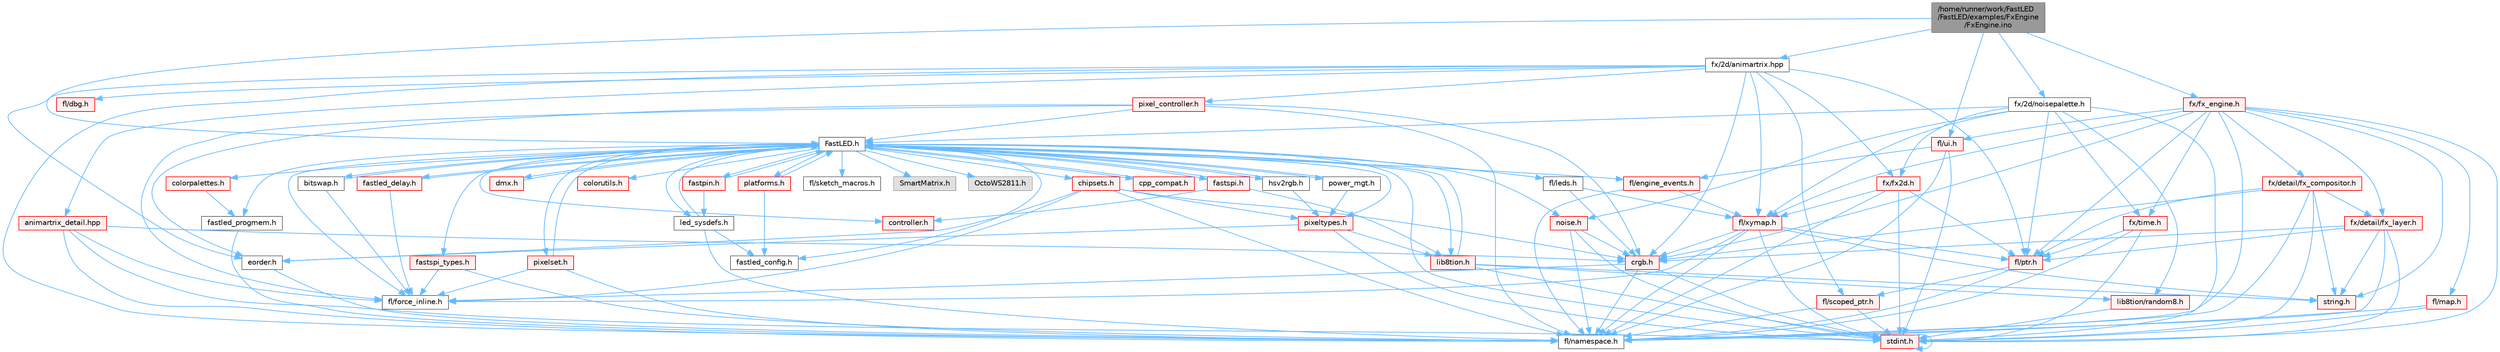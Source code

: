 digraph "/home/runner/work/FastLED/FastLED/examples/FxEngine/FxEngine.ino"
{
 // INTERACTIVE_SVG=YES
 // LATEX_PDF_SIZE
  bgcolor="transparent";
  edge [fontname=Helvetica,fontsize=10,labelfontname=Helvetica,labelfontsize=10];
  node [fontname=Helvetica,fontsize=10,shape=box,height=0.2,width=0.4];
  Node1 [id="Node000001",label="/home/runner/work/FastLED\l/FastLED/examples/FxEngine\l/FxEngine.ino",height=0.2,width=0.4,color="gray40", fillcolor="grey60", style="filled", fontcolor="black",tooltip="Demonstrates how to use the FxEngine to switch between different effects on a 2D LED matrix."];
  Node1 -> Node2 [id="edge1_Node000001_Node000002",color="steelblue1",style="solid",tooltip=" "];
  Node2 [id="Node000002",label="FastLED.h",height=0.2,width=0.4,color="grey40", fillcolor="white", style="filled",URL="$db/d97/_fast_l_e_d_8h.html",tooltip="central include file for FastLED, defines the CFastLED class/object"];
  Node2 -> Node3 [id="edge2_Node000002_Node000003",color="steelblue1",style="solid",tooltip=" "];
  Node3 [id="Node000003",label="stdint.h",height=0.2,width=0.4,color="red", fillcolor="#FFF0F0", style="filled",URL="$df/dd8/stdint_8h.html",tooltip=" "];
  Node3 -> Node3 [id="edge3_Node000003_Node000003",color="steelblue1",style="solid",tooltip=" "];
  Node2 -> Node5 [id="edge4_Node000002_Node000005",color="steelblue1",style="solid",tooltip=" "];
  Node5 [id="Node000005",label="SmartMatrix.h",height=0.2,width=0.4,color="grey60", fillcolor="#E0E0E0", style="filled",tooltip=" "];
  Node2 -> Node6 [id="edge5_Node000002_Node000006",color="steelblue1",style="solid",tooltip=" "];
  Node6 [id="Node000006",label="OctoWS2811.h",height=0.2,width=0.4,color="grey60", fillcolor="#E0E0E0", style="filled",tooltip=" "];
  Node2 -> Node7 [id="edge6_Node000002_Node000007",color="steelblue1",style="solid",tooltip=" "];
  Node7 [id="Node000007",label="fl/force_inline.h",height=0.2,width=0.4,color="grey40", fillcolor="white", style="filled",URL="$d4/d64/force__inline_8h.html",tooltip=" "];
  Node2 -> Node8 [id="edge7_Node000002_Node000008",color="steelblue1",style="solid",tooltip=" "];
  Node8 [id="Node000008",label="cpp_compat.h",height=0.2,width=0.4,color="red", fillcolor="#FFF0F0", style="filled",URL="$d9/d13/cpp__compat_8h.html",tooltip="Compatibility functions based on C++ version."];
  Node8 -> Node2 [id="edge8_Node000008_Node000002",color="steelblue1",style="solid",tooltip=" "];
  Node2 -> Node10 [id="edge9_Node000002_Node000010",color="steelblue1",style="solid",tooltip=" "];
  Node10 [id="Node000010",label="fastled_config.h",height=0.2,width=0.4,color="grey40", fillcolor="white", style="filled",URL="$d5/d11/fastled__config_8h.html",tooltip="Contains definitions that can be used to configure FastLED at compile time."];
  Node2 -> Node11 [id="edge10_Node000002_Node000011",color="steelblue1",style="solid",tooltip=" "];
  Node11 [id="Node000011",label="led_sysdefs.h",height=0.2,width=0.4,color="grey40", fillcolor="white", style="filled",URL="$d9/d3e/led__sysdefs_8h.html",tooltip="Determines which platform system definitions to include."];
  Node11 -> Node2 [id="edge11_Node000011_Node000002",color="steelblue1",style="solid",tooltip=" "];
  Node11 -> Node10 [id="edge12_Node000011_Node000010",color="steelblue1",style="solid",tooltip=" "];
  Node11 -> Node12 [id="edge13_Node000011_Node000012",color="steelblue1",style="solid",tooltip=" "];
  Node12 [id="Node000012",label="fl/namespace.h",height=0.2,width=0.4,color="grey40", fillcolor="white", style="filled",URL="$df/d2a/namespace_8h.html",tooltip="Implements the FastLED namespace macros."];
  Node2 -> Node13 [id="edge14_Node000002_Node000013",color="steelblue1",style="solid",tooltip=" "];
  Node13 [id="Node000013",label="fastled_delay.h",height=0.2,width=0.4,color="red", fillcolor="#FFF0F0", style="filled",URL="$d0/da8/fastled__delay_8h.html",tooltip="Utility functions and classes for managing delay cycles."];
  Node13 -> Node2 [id="edge15_Node000013_Node000002",color="steelblue1",style="solid",tooltip=" "];
  Node13 -> Node7 [id="edge16_Node000013_Node000007",color="steelblue1",style="solid",tooltip=" "];
  Node2 -> Node15 [id="edge17_Node000002_Node000015",color="steelblue1",style="solid",tooltip=" "];
  Node15 [id="Node000015",label="bitswap.h",height=0.2,width=0.4,color="grey40", fillcolor="white", style="filled",URL="$de/ded/bitswap_8h.html",tooltip="Functions for doing a rotation of bits/bytes used by parallel output."];
  Node15 -> Node2 [id="edge18_Node000015_Node000002",color="steelblue1",style="solid",tooltip=" "];
  Node15 -> Node7 [id="edge19_Node000015_Node000007",color="steelblue1",style="solid",tooltip=" "];
  Node2 -> Node16 [id="edge20_Node000002_Node000016",color="steelblue1",style="solid",tooltip=" "];
  Node16 [id="Node000016",label="controller.h",height=0.2,width=0.4,color="red", fillcolor="#FFF0F0", style="filled",URL="$d2/dd9/controller_8h.html",tooltip="deprecated: base definitions used by led controllers for writing out led data"];
  Node2 -> Node70 [id="edge21_Node000002_Node000070",color="steelblue1",style="solid",tooltip=" "];
  Node70 [id="Node000070",label="fastpin.h",height=0.2,width=0.4,color="red", fillcolor="#FFF0F0", style="filled",URL="$db/d65/fastpin_8h.html",tooltip="Class base definitions for defining fast pin access."];
  Node70 -> Node2 [id="edge22_Node000070_Node000002",color="steelblue1",style="solid",tooltip=" "];
  Node70 -> Node11 [id="edge23_Node000070_Node000011",color="steelblue1",style="solid",tooltip=" "];
  Node2 -> Node71 [id="edge24_Node000002_Node000071",color="steelblue1",style="solid",tooltip=" "];
  Node71 [id="Node000071",label="fastspi_types.h",height=0.2,width=0.4,color="red", fillcolor="#FFF0F0", style="filled",URL="$d2/ddb/fastspi__types_8h.html",tooltip="Data types and constants used by SPI interfaces."];
  Node71 -> Node7 [id="edge25_Node000071_Node000007",color="steelblue1",style="solid",tooltip=" "];
  Node71 -> Node12 [id="edge26_Node000071_Node000012",color="steelblue1",style="solid",tooltip=" "];
  Node2 -> Node72 [id="edge27_Node000002_Node000072",color="steelblue1",style="solid",tooltip=" "];
  Node72 [id="Node000072",label="dmx.h",height=0.2,width=0.4,color="red", fillcolor="#FFF0F0", style="filled",URL="$d3/de1/dmx_8h.html",tooltip="Defines the DMX512-based LED controllers."];
  Node72 -> Node2 [id="edge28_Node000072_Node000002",color="steelblue1",style="solid",tooltip=" "];
  Node2 -> Node75 [id="edge29_Node000002_Node000075",color="steelblue1",style="solid",tooltip=" "];
  Node75 [id="Node000075",label="platforms.h",height=0.2,width=0.4,color="red", fillcolor="#FFF0F0", style="filled",URL="$da/dc9/platforms_8h.html",tooltip="Determines which platforms headers to include."];
  Node75 -> Node2 [id="edge30_Node000075_Node000002",color="steelblue1",style="solid",tooltip=" "];
  Node75 -> Node10 [id="edge31_Node000075_Node000010",color="steelblue1",style="solid",tooltip=" "];
  Node2 -> Node77 [id="edge32_Node000002_Node000077",color="steelblue1",style="solid",tooltip=" "];
  Node77 [id="Node000077",label="fastled_progmem.h",height=0.2,width=0.4,color="grey40", fillcolor="white", style="filled",URL="$df/dab/fastled__progmem_8h.html",tooltip="Wrapper definitions to allow seamless use of PROGMEM in environments that have it."];
  Node77 -> Node12 [id="edge33_Node000077_Node000012",color="steelblue1",style="solid",tooltip=" "];
  Node2 -> Node19 [id="edge34_Node000002_Node000019",color="steelblue1",style="solid",tooltip=" "];
  Node19 [id="Node000019",label="lib8tion.h",height=0.2,width=0.4,color="red", fillcolor="#FFF0F0", style="filled",URL="$df/da5/lib8tion_8h.html",tooltip="Fast, efficient 8-bit math functions specifically designed for high-performance LED programming."];
  Node19 -> Node2 [id="edge35_Node000019_Node000002",color="steelblue1",style="solid",tooltip=" "];
  Node19 -> Node3 [id="edge36_Node000019_Node000003",color="steelblue1",style="solid",tooltip=" "];
  Node19 -> Node24 [id="edge37_Node000019_Node000024",color="steelblue1",style="solid",tooltip=" "];
  Node24 [id="Node000024",label="string.h",height=0.2,width=0.4,color="red", fillcolor="#FFF0F0", style="filled",URL="$da/d66/string_8h.html",tooltip=" "];
  Node19 -> Node49 [id="edge38_Node000019_Node000049",color="steelblue1",style="solid",tooltip=" "];
  Node49 [id="Node000049",label="lib8tion/random8.h",height=0.2,width=0.4,color="red", fillcolor="#FFF0F0", style="filled",URL="$d9/dfa/random8_8h.html",tooltip="Fast, efficient random number generators specifically designed for high-performance LED programming."];
  Node49 -> Node3 [id="edge39_Node000049_Node000003",color="steelblue1",style="solid",tooltip=" "];
  Node2 -> Node18 [id="edge40_Node000002_Node000018",color="steelblue1",style="solid",tooltip=" "];
  Node18 [id="Node000018",label="pixeltypes.h",height=0.2,width=0.4,color="red", fillcolor="#FFF0F0", style="filled",URL="$d2/dba/pixeltypes_8h.html",tooltip="Includes defintions for RGB and HSV pixels."];
  Node18 -> Node3 [id="edge41_Node000018_Node000003",color="steelblue1",style="solid",tooltip=" "];
  Node18 -> Node19 [id="edge42_Node000018_Node000019",color="steelblue1",style="solid",tooltip=" "];
  Node18 -> Node51 [id="edge43_Node000018_Node000051",color="steelblue1",style="solid",tooltip=" "];
  Node51 [id="Node000051",label="eorder.h",height=0.2,width=0.4,color="grey40", fillcolor="white", style="filled",URL="$db/d07/eorder_8h.html",tooltip="Defines color channel ordering enumerations."];
  Node51 -> Node12 [id="edge44_Node000051_Node000012",color="steelblue1",style="solid",tooltip=" "];
  Node2 -> Node78 [id="edge45_Node000002_Node000078",color="steelblue1",style="solid",tooltip=" "];
  Node78 [id="Node000078",label="hsv2rgb.h",height=0.2,width=0.4,color="grey40", fillcolor="white", style="filled",URL="$de/d9a/hsv2rgb_8h.html",tooltip="Functions to convert from the HSV colorspace to the RGB colorspace."];
  Node78 -> Node2 [id="edge46_Node000078_Node000002",color="steelblue1",style="solid",tooltip=" "];
  Node78 -> Node18 [id="edge47_Node000078_Node000018",color="steelblue1",style="solid",tooltip=" "];
  Node2 -> Node79 [id="edge48_Node000002_Node000079",color="steelblue1",style="solid",tooltip=" "];
  Node79 [id="Node000079",label="colorutils.h",height=0.2,width=0.4,color="red", fillcolor="#FFF0F0", style="filled",URL="$d1/dfb/colorutils_8h.html",tooltip=" "];
  Node2 -> Node84 [id="edge49_Node000002_Node000084",color="steelblue1",style="solid",tooltip=" "];
  Node84 [id="Node000084",label="pixelset.h",height=0.2,width=0.4,color="red", fillcolor="#FFF0F0", style="filled",URL="$d4/d46/pixelset_8h.html",tooltip="Declares classes for managing logical groups of LEDs."];
  Node84 -> Node7 [id="edge50_Node000084_Node000007",color="steelblue1",style="solid",tooltip=" "];
  Node84 -> Node12 [id="edge51_Node000084_Node000012",color="steelblue1",style="solid",tooltip=" "];
  Node84 -> Node2 [id="edge52_Node000084_Node000002",color="steelblue1",style="solid",tooltip=" "];
  Node2 -> Node85 [id="edge53_Node000002_Node000085",color="steelblue1",style="solid",tooltip=" "];
  Node85 [id="Node000085",label="colorpalettes.h",height=0.2,width=0.4,color="red", fillcolor="#FFF0F0", style="filled",URL="$dc/dcc/colorpalettes_8h.html",tooltip="Declarations for the predefined color palettes supplied by FastLED."];
  Node85 -> Node77 [id="edge54_Node000085_Node000077",color="steelblue1",style="solid",tooltip=" "];
  Node2 -> Node86 [id="edge55_Node000002_Node000086",color="steelblue1",style="solid",tooltip=" "];
  Node86 [id="Node000086",label="noise.h",height=0.2,width=0.4,color="red", fillcolor="#FFF0F0", style="filled",URL="$d1/d31/noise_8h.html",tooltip="Functions to generate and fill arrays with noise."];
  Node86 -> Node3 [id="edge56_Node000086_Node000003",color="steelblue1",style="solid",tooltip=" "];
  Node86 -> Node45 [id="edge57_Node000086_Node000045",color="steelblue1",style="solid",tooltip=" "];
  Node45 [id="Node000045",label="crgb.h",height=0.2,width=0.4,color="red", fillcolor="#FFF0F0", style="filled",URL="$db/dd1/crgb_8h.html",tooltip="Defines the red, green, and blue (RGB) pixel struct."];
  Node45 -> Node3 [id="edge58_Node000045_Node000003",color="steelblue1",style="solid",tooltip=" "];
  Node45 -> Node12 [id="edge59_Node000045_Node000012",color="steelblue1",style="solid",tooltip=" "];
  Node45 -> Node7 [id="edge60_Node000045_Node000007",color="steelblue1",style="solid",tooltip=" "];
  Node86 -> Node12 [id="edge61_Node000086_Node000012",color="steelblue1",style="solid",tooltip=" "];
  Node2 -> Node87 [id="edge62_Node000002_Node000087",color="steelblue1",style="solid",tooltip=" "];
  Node87 [id="Node000087",label="power_mgt.h",height=0.2,width=0.4,color="grey40", fillcolor="white", style="filled",URL="$dc/d5b/power__mgt_8h.html",tooltip="Functions to limit the power used by FastLED."];
  Node87 -> Node2 [id="edge63_Node000087_Node000002",color="steelblue1",style="solid",tooltip=" "];
  Node87 -> Node18 [id="edge64_Node000087_Node000018",color="steelblue1",style="solid",tooltip=" "];
  Node2 -> Node88 [id="edge65_Node000002_Node000088",color="steelblue1",style="solid",tooltip=" "];
  Node88 [id="Node000088",label="fastspi.h",height=0.2,width=0.4,color="red", fillcolor="#FFF0F0", style="filled",URL="$d6/ddc/fastspi_8h.html",tooltip="Serial peripheral interface (SPI) definitions per platform."];
  Node88 -> Node2 [id="edge66_Node000088_Node000002",color="steelblue1",style="solid",tooltip=" "];
  Node88 -> Node16 [id="edge67_Node000088_Node000016",color="steelblue1",style="solid",tooltip=" "];
  Node88 -> Node19 [id="edge68_Node000088_Node000019",color="steelblue1",style="solid",tooltip=" "];
  Node2 -> Node90 [id="edge69_Node000002_Node000090",color="steelblue1",style="solid",tooltip=" "];
  Node90 [id="Node000090",label="chipsets.h",height=0.2,width=0.4,color="red", fillcolor="#FFF0F0", style="filled",URL="$db/d66/chipsets_8h.html",tooltip="Contains the bulk of the definitions for the various LED chipsets supported."];
  Node90 -> Node18 [id="edge70_Node000090_Node000018",color="steelblue1",style="solid",tooltip=" "];
  Node90 -> Node7 [id="edge71_Node000090_Node000007",color="steelblue1",style="solid",tooltip=" "];
  Node90 -> Node45 [id="edge72_Node000090_Node000045",color="steelblue1",style="solid",tooltip=" "];
  Node90 -> Node51 [id="edge73_Node000090_Node000051",color="steelblue1",style="solid",tooltip=" "];
  Node90 -> Node12 [id="edge74_Node000090_Node000012",color="steelblue1",style="solid",tooltip=" "];
  Node2 -> Node59 [id="edge75_Node000002_Node000059",color="steelblue1",style="solid",tooltip=" "];
  Node59 [id="Node000059",label="fl/engine_events.h",height=0.2,width=0.4,color="red", fillcolor="#FFF0F0", style="filled",URL="$db/dc0/engine__events_8h.html",tooltip=" "];
  Node59 -> Node12 [id="edge76_Node000059_Node000012",color="steelblue1",style="solid",tooltip=" "];
  Node59 -> Node67 [id="edge77_Node000059_Node000067",color="steelblue1",style="solid",tooltip=" "];
  Node67 [id="Node000067",label="fl/xymap.h",height=0.2,width=0.4,color="red", fillcolor="#FFF0F0", style="filled",URL="$da/d61/xymap_8h.html",tooltip=" "];
  Node67 -> Node3 [id="edge78_Node000067_Node000003",color="steelblue1",style="solid",tooltip=" "];
  Node67 -> Node24 [id="edge79_Node000067_Node000024",color="steelblue1",style="solid",tooltip=" "];
  Node67 -> Node45 [id="edge80_Node000067_Node000045",color="steelblue1",style="solid",tooltip=" "];
  Node67 -> Node7 [id="edge81_Node000067_Node000007",color="steelblue1",style="solid",tooltip=" "];
  Node67 -> Node12 [id="edge82_Node000067_Node000012",color="steelblue1",style="solid",tooltip=" "];
  Node67 -> Node31 [id="edge83_Node000067_Node000031",color="steelblue1",style="solid",tooltip=" "];
  Node31 [id="Node000031",label="fl/ptr.h",height=0.2,width=0.4,color="red", fillcolor="#FFF0F0", style="filled",URL="$dd/d98/ptr_8h.html",tooltip=" "];
  Node31 -> Node12 [id="edge84_Node000031_Node000012",color="steelblue1",style="solid",tooltip=" "];
  Node31 -> Node32 [id="edge85_Node000031_Node000032",color="steelblue1",style="solid",tooltip=" "];
  Node32 [id="Node000032",label="fl/scoped_ptr.h",height=0.2,width=0.4,color="red", fillcolor="#FFF0F0", style="filled",URL="$d0/d44/scoped__ptr_8h.html",tooltip=" "];
  Node32 -> Node3 [id="edge86_Node000032_Node000003",color="steelblue1",style="solid",tooltip=" "];
  Node32 -> Node12 [id="edge87_Node000032_Node000012",color="steelblue1",style="solid",tooltip=" "];
  Node2 -> Node91 [id="edge88_Node000002_Node000091",color="steelblue1",style="solid",tooltip=" "];
  Node91 [id="Node000091",label="fl/leds.h",height=0.2,width=0.4,color="grey40", fillcolor="white", style="filled",URL="$da/d78/leds_8h.html",tooltip=" "];
  Node91 -> Node45 [id="edge89_Node000091_Node000045",color="steelblue1",style="solid",tooltip=" "];
  Node91 -> Node67 [id="edge90_Node000091_Node000067",color="steelblue1",style="solid",tooltip=" "];
  Node2 -> Node92 [id="edge91_Node000002_Node000092",color="steelblue1",style="solid",tooltip=" "];
  Node92 [id="Node000092",label="fl/sketch_macros.h",height=0.2,width=0.4,color="grey40", fillcolor="white", style="filled",URL="$d1/dbc/sketch__macros_8h.html",tooltip=" "];
  Node1 -> Node93 [id="edge92_Node000001_Node000093",color="steelblue1",style="solid",tooltip=" "];
  Node93 [id="Node000093",label="fx/2d/noisepalette.h",height=0.2,width=0.4,color="grey40", fillcolor="white", style="filled",URL="$d6/dc7/noisepalette_8h.html",tooltip="Demonstrates how to mix noise generation with color palettes on a 2D LED matrix."];
  Node93 -> Node3 [id="edge93_Node000093_Node000003",color="steelblue1",style="solid",tooltip=" "];
  Node93 -> Node2 [id="edge94_Node000093_Node000002",color="steelblue1",style="solid",tooltip=" "];
  Node93 -> Node31 [id="edge95_Node000093_Node000031",color="steelblue1",style="solid",tooltip=" "];
  Node93 -> Node67 [id="edge96_Node000093_Node000067",color="steelblue1",style="solid",tooltip=" "];
  Node93 -> Node94 [id="edge97_Node000093_Node000094",color="steelblue1",style="solid",tooltip=" "];
  Node94 [id="Node000094",label="fx/fx2d.h",height=0.2,width=0.4,color="red", fillcolor="#FFF0F0", style="filled",URL="$d9/d43/fx2d_8h.html",tooltip=" "];
  Node94 -> Node3 [id="edge98_Node000094_Node000003",color="steelblue1",style="solid",tooltip=" "];
  Node94 -> Node12 [id="edge99_Node000094_Node000012",color="steelblue1",style="solid",tooltip=" "];
  Node94 -> Node31 [id="edge100_Node000094_Node000031",color="steelblue1",style="solid",tooltip=" "];
  Node94 -> Node67 [id="edge101_Node000094_Node000067",color="steelblue1",style="solid",tooltip=" "];
  Node93 -> Node98 [id="edge102_Node000093_Node000098",color="steelblue1",style="solid",tooltip=" "];
  Node98 [id="Node000098",label="fx/time.h",height=0.2,width=0.4,color="red", fillcolor="#FFF0F0", style="filled",URL="$de/df7/time_8h.html",tooltip=" "];
  Node98 -> Node3 [id="edge103_Node000098_Node000003",color="steelblue1",style="solid",tooltip=" "];
  Node98 -> Node12 [id="edge104_Node000098_Node000012",color="steelblue1",style="solid",tooltip=" "];
  Node98 -> Node31 [id="edge105_Node000098_Node000031",color="steelblue1",style="solid",tooltip=" "];
  Node93 -> Node49 [id="edge106_Node000093_Node000049",color="steelblue1",style="solid",tooltip=" "];
  Node93 -> Node86 [id="edge107_Node000093_Node000086",color="steelblue1",style="solid",tooltip=" "];
  Node1 -> Node99 [id="edge108_Node000001_Node000099",color="steelblue1",style="solid",tooltip=" "];
  Node99 [id="Node000099",label="fx/2d/animartrix.hpp",height=0.2,width=0.4,color="grey40", fillcolor="white", style="filled",URL="$d3/dc3/animartrix_8hpp.html",tooltip=" "];
  Node99 -> Node45 [id="edge109_Node000099_Node000045",color="steelblue1",style="solid",tooltip=" "];
  Node99 -> Node100 [id="edge110_Node000099_Node000100",color="steelblue1",style="solid",tooltip=" "];
  Node100 [id="Node000100",label="fl/dbg.h",height=0.2,width=0.4,color="red", fillcolor="#FFF0F0", style="filled",URL="$d6/d01/dbg_8h.html",tooltip=" "];
  Node99 -> Node12 [id="edge111_Node000099_Node000012",color="steelblue1",style="solid",tooltip=" "];
  Node99 -> Node31 [id="edge112_Node000099_Node000031",color="steelblue1",style="solid",tooltip=" "];
  Node99 -> Node32 [id="edge113_Node000099_Node000032",color="steelblue1",style="solid",tooltip=" "];
  Node99 -> Node67 [id="edge114_Node000099_Node000067",color="steelblue1",style="solid",tooltip=" "];
  Node99 -> Node94 [id="edge115_Node000099_Node000094",color="steelblue1",style="solid",tooltip=" "];
  Node99 -> Node51 [id="edge116_Node000099_Node000051",color="steelblue1",style="solid",tooltip=" "];
  Node99 -> Node53 [id="edge117_Node000099_Node000053",color="steelblue1",style="solid",tooltip=" "];
  Node53 [id="Node000053",label="pixel_controller.h",height=0.2,width=0.4,color="red", fillcolor="#FFF0F0", style="filled",URL="$d5/d4d/pixel__controller_8h.html",tooltip="Low level pixel data writing class."];
  Node53 -> Node7 [id="edge118_Node000053_Node000007",color="steelblue1",style="solid",tooltip=" "];
  Node53 -> Node12 [id="edge119_Node000053_Node000012",color="steelblue1",style="solid",tooltip=" "];
  Node53 -> Node51 [id="edge120_Node000053_Node000051",color="steelblue1",style="solid",tooltip=" "];
  Node53 -> Node45 [id="edge121_Node000053_Node000045",color="steelblue1",style="solid",tooltip=" "];
  Node53 -> Node2 [id="edge122_Node000053_Node000002",color="steelblue1",style="solid",tooltip=" "];
  Node99 -> Node102 [id="edge123_Node000099_Node000102",color="steelblue1",style="solid",tooltip=" "];
  Node102 [id="Node000102",label="animartrix_detail.hpp",height=0.2,width=0.4,color="red", fillcolor="#FFF0F0", style="filled",URL="$d3/d3b/animartrix__detail_8hpp.html",tooltip=" "];
  Node102 -> Node3 [id="edge124_Node000102_Node000003",color="steelblue1",style="solid",tooltip=" "];
  Node102 -> Node45 [id="edge125_Node000102_Node000045",color="steelblue1",style="solid",tooltip=" "];
  Node102 -> Node7 [id="edge126_Node000102_Node000007",color="steelblue1",style="solid",tooltip=" "];
  Node102 -> Node12 [id="edge127_Node000102_Node000012",color="steelblue1",style="solid",tooltip=" "];
  Node1 -> Node103 [id="edge128_Node000001_Node000103",color="steelblue1",style="solid",tooltip=" "];
  Node103 [id="Node000103",label="fx/fx_engine.h",height=0.2,width=0.4,color="red", fillcolor="#FFF0F0", style="filled",URL="$d9/d3c/fx__engine_8h.html",tooltip=" "];
  Node103 -> Node3 [id="edge129_Node000103_Node000003",color="steelblue1",style="solid",tooltip=" "];
  Node103 -> Node24 [id="edge130_Node000103_Node000024",color="steelblue1",style="solid",tooltip=" "];
  Node103 -> Node45 [id="edge131_Node000103_Node000045",color="steelblue1",style="solid",tooltip=" "];
  Node103 -> Node62 [id="edge132_Node000103_Node000062",color="steelblue1",style="solid",tooltip=" "];
  Node62 [id="Node000062",label="fl/map.h",height=0.2,width=0.4,color="red", fillcolor="#FFF0F0", style="filled",URL="$dc/db7/map_8h.html",tooltip=" "];
  Node62 -> Node3 [id="edge133_Node000062_Node000003",color="steelblue1",style="solid",tooltip=" "];
  Node62 -> Node12 [id="edge134_Node000062_Node000012",color="steelblue1",style="solid",tooltip=" "];
  Node103 -> Node12 [id="edge135_Node000103_Node000012",color="steelblue1",style="solid",tooltip=" "];
  Node103 -> Node31 [id="edge136_Node000103_Node000031",color="steelblue1",style="solid",tooltip=" "];
  Node103 -> Node104 [id="edge137_Node000103_Node000104",color="steelblue1",style="solid",tooltip=" "];
  Node104 [id="Node000104",label="fl/ui.h",height=0.2,width=0.4,color="red", fillcolor="#FFF0F0", style="filled",URL="$d9/d3b/ui_8h.html",tooltip=" "];
  Node104 -> Node3 [id="edge138_Node000104_Node000003",color="steelblue1",style="solid",tooltip=" "];
  Node104 -> Node59 [id="edge139_Node000104_Node000059",color="steelblue1",style="solid",tooltip=" "];
  Node104 -> Node12 [id="edge140_Node000104_Node000012",color="steelblue1",style="solid",tooltip=" "];
  Node103 -> Node67 [id="edge141_Node000103_Node000067",color="steelblue1",style="solid",tooltip=" "];
  Node103 -> Node115 [id="edge142_Node000103_Node000115",color="steelblue1",style="solid",tooltip=" "];
  Node115 [id="Node000115",label="fx/detail/fx_compositor.h",height=0.2,width=0.4,color="red", fillcolor="#FFF0F0", style="filled",URL="$d5/d6b/fx__compositor_8h.html",tooltip=" "];
  Node115 -> Node3 [id="edge143_Node000115_Node000003",color="steelblue1",style="solid",tooltip=" "];
  Node115 -> Node24 [id="edge144_Node000115_Node000024",color="steelblue1",style="solid",tooltip=" "];
  Node115 -> Node45 [id="edge145_Node000115_Node000045",color="steelblue1",style="solid",tooltip=" "];
  Node115 -> Node12 [id="edge146_Node000115_Node000012",color="steelblue1",style="solid",tooltip=" "];
  Node115 -> Node31 [id="edge147_Node000115_Node000031",color="steelblue1",style="solid",tooltip=" "];
  Node115 -> Node116 [id="edge148_Node000115_Node000116",color="steelblue1",style="solid",tooltip=" "];
  Node116 [id="Node000116",label="fx/detail/fx_layer.h",height=0.2,width=0.4,color="red", fillcolor="#FFF0F0", style="filled",URL="$d7/d2f/fx__layer_8h.html",tooltip=" "];
  Node116 -> Node3 [id="edge149_Node000116_Node000003",color="steelblue1",style="solid",tooltip=" "];
  Node116 -> Node24 [id="edge150_Node000116_Node000024",color="steelblue1",style="solid",tooltip=" "];
  Node116 -> Node45 [id="edge151_Node000116_Node000045",color="steelblue1",style="solid",tooltip=" "];
  Node116 -> Node12 [id="edge152_Node000116_Node000012",color="steelblue1",style="solid",tooltip=" "];
  Node116 -> Node31 [id="edge153_Node000116_Node000031",color="steelblue1",style="solid",tooltip=" "];
  Node103 -> Node116 [id="edge154_Node000103_Node000116",color="steelblue1",style="solid",tooltip=" "];
  Node103 -> Node98 [id="edge155_Node000103_Node000098",color="steelblue1",style="solid",tooltip=" "];
  Node1 -> Node104 [id="edge156_Node000001_Node000104",color="steelblue1",style="solid",tooltip=" "];
}
